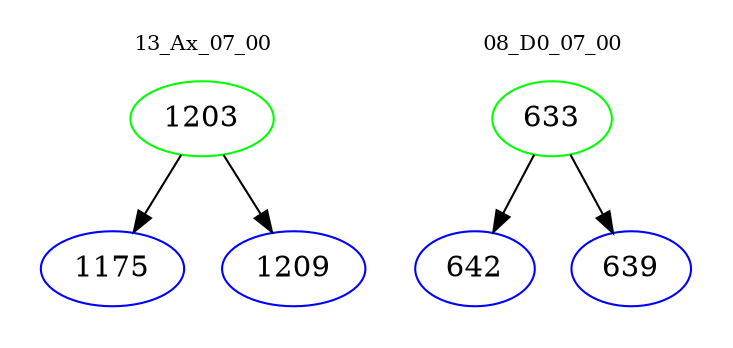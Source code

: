 digraph{
subgraph cluster_0 {
color = white
label = "13_Ax_07_00";
fontsize=10;
T0_1203 [label="1203", color="green"]
T0_1203 -> T0_1175 [color="black"]
T0_1175 [label="1175", color="blue"]
T0_1203 -> T0_1209 [color="black"]
T0_1209 [label="1209", color="blue"]
}
subgraph cluster_1 {
color = white
label = "08_D0_07_00";
fontsize=10;
T1_633 [label="633", color="green"]
T1_633 -> T1_642 [color="black"]
T1_642 [label="642", color="blue"]
T1_633 -> T1_639 [color="black"]
T1_639 [label="639", color="blue"]
}
}
